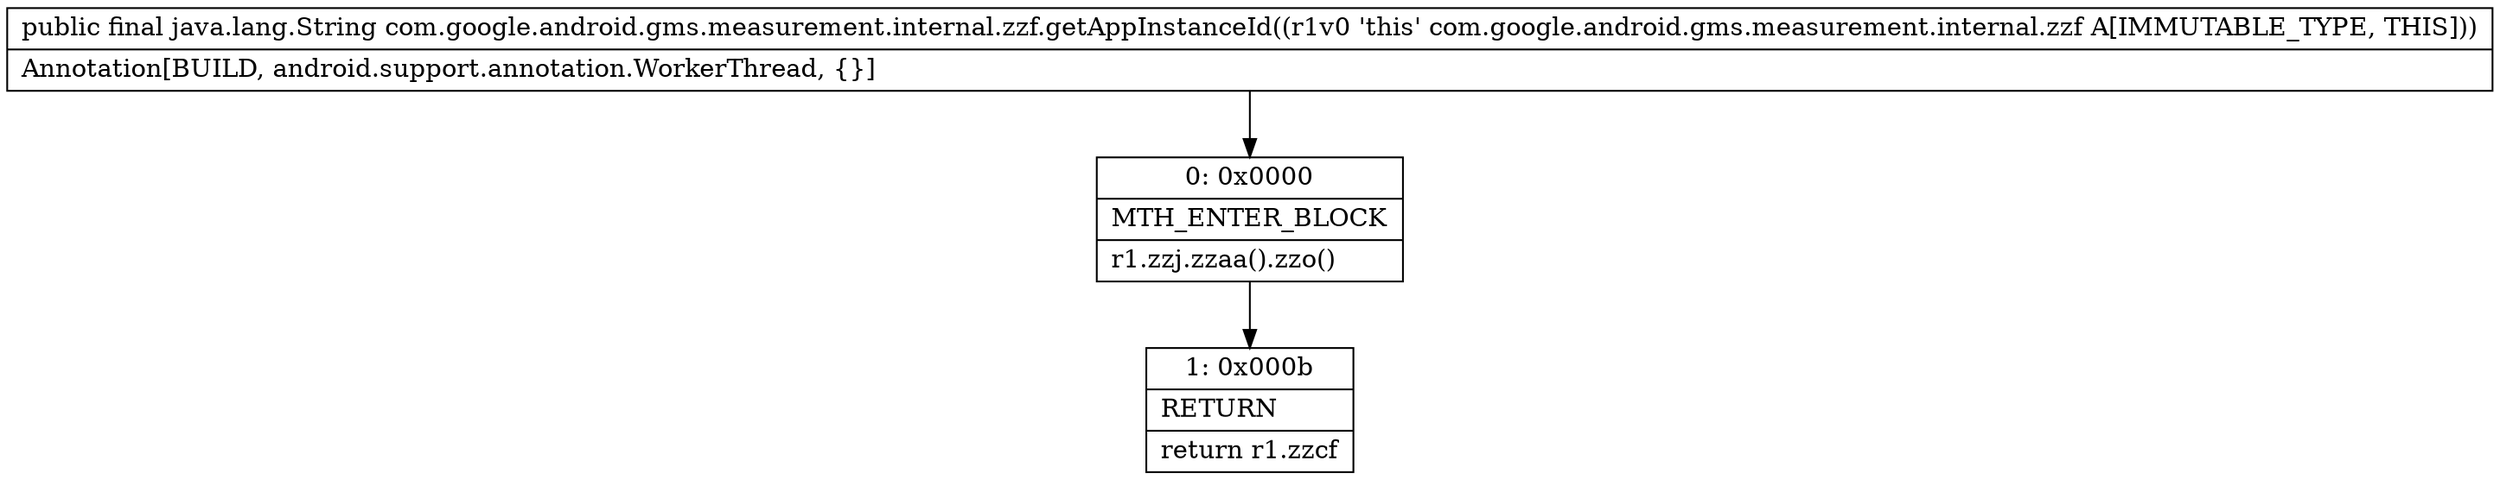 digraph "CFG forcom.google.android.gms.measurement.internal.zzf.getAppInstanceId()Ljava\/lang\/String;" {
Node_0 [shape=record,label="{0\:\ 0x0000|MTH_ENTER_BLOCK\l|r1.zzj.zzaa().zzo()\l}"];
Node_1 [shape=record,label="{1\:\ 0x000b|RETURN\l|return r1.zzcf\l}"];
MethodNode[shape=record,label="{public final java.lang.String com.google.android.gms.measurement.internal.zzf.getAppInstanceId((r1v0 'this' com.google.android.gms.measurement.internal.zzf A[IMMUTABLE_TYPE, THIS]))  | Annotation[BUILD, android.support.annotation.WorkerThread, \{\}]\l}"];
MethodNode -> Node_0;
Node_0 -> Node_1;
}

